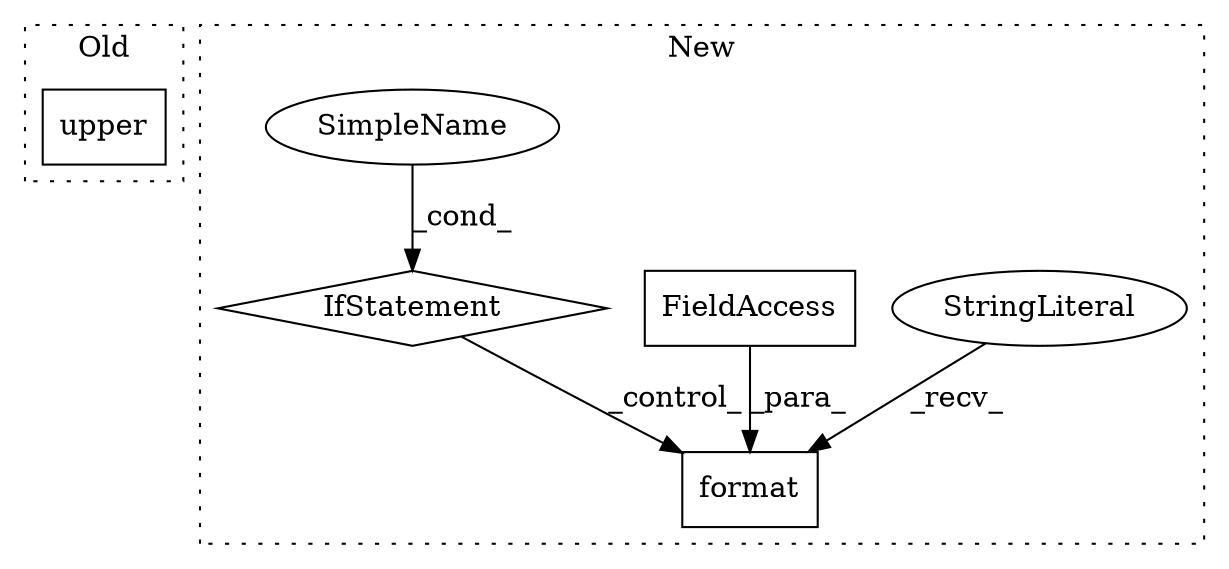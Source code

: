 digraph G {
subgraph cluster0 {
1 [label="upper" a="32" s="4140" l="7" shape="box"];
label = "Old";
style="dotted";
}
subgraph cluster1 {
2 [label="format" a="32" s="4017,4042" l="7,1" shape="box"];
3 [label="StringLiteral" a="45" s="3978" l="38" shape="ellipse"];
4 [label="FieldAccess" a="22" s="4024" l="18" shape="box"];
5 [label="IfStatement" a="25" s="3725,3759" l="4,2" shape="diamond"];
6 [label="SimpleName" a="42" s="" l="" shape="ellipse"];
label = "New";
style="dotted";
}
3 -> 2 [label="_recv_"];
4 -> 2 [label="_para_"];
5 -> 2 [label="_control_"];
6 -> 5 [label="_cond_"];
}